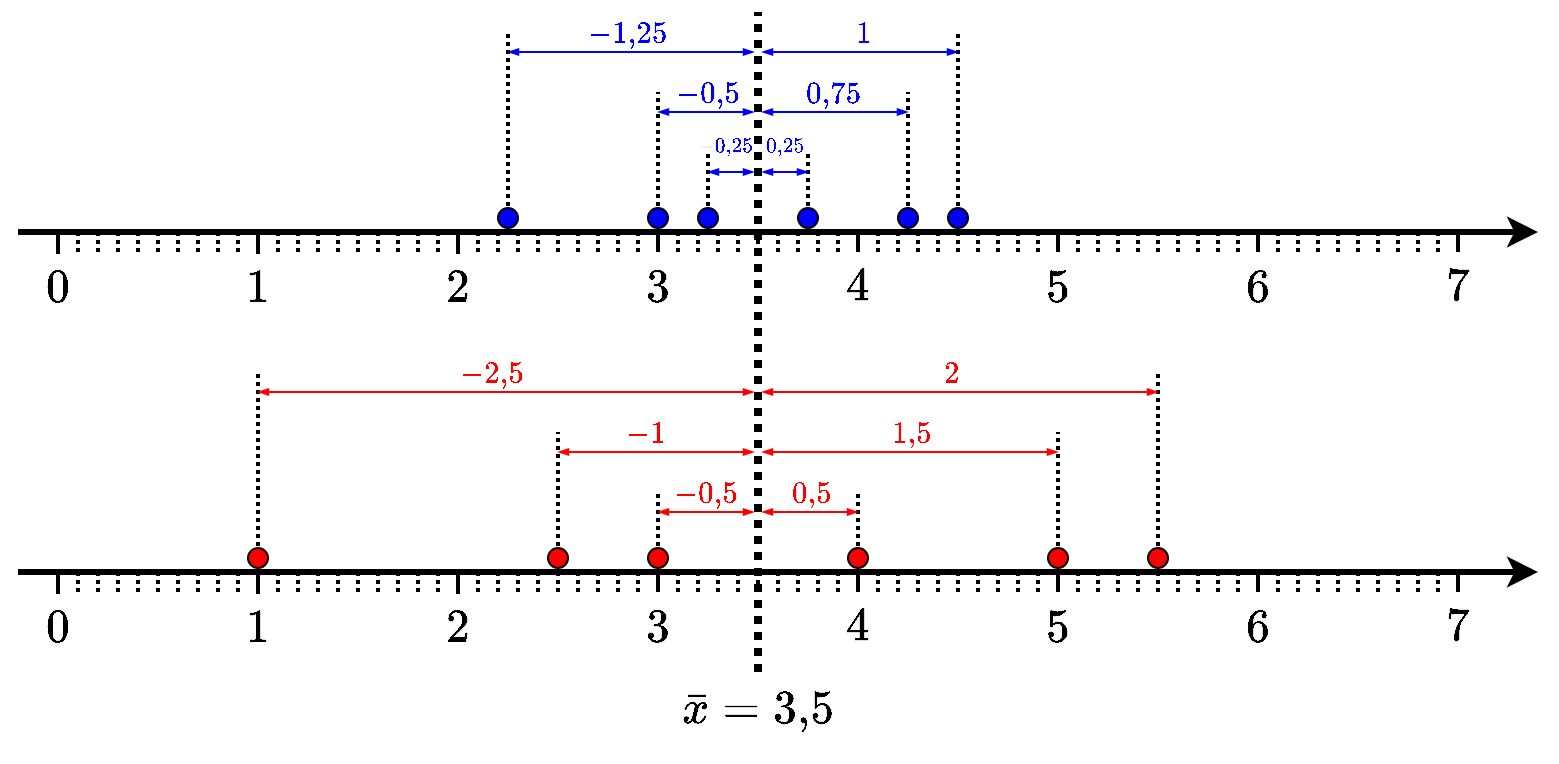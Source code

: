 <mxfile version="24.1.0" type="device">
  <diagram name="Página-1" id="E-DP9fMv0TR5NF7smadX">
    <mxGraphModel dx="941" dy="581" grid="1" gridSize="10" guides="1" tooltips="1" connect="1" arrows="1" fold="1" page="1" pageScale="1" pageWidth="800" pageHeight="400" math="1" shadow="0">
      <root>
        <mxCell id="0" />
        <mxCell id="1" parent="0" />
        <mxCell id="H2ho6_qdtDvlxnpRmL9c-1" value="" style="endArrow=classic;html=1;rounded=0;strokeWidth=3;" parent="1" edge="1">
          <mxGeometry width="50" height="50" relative="1" as="geometry">
            <mxPoint x="20" y="300" as="sourcePoint" />
            <mxPoint x="780" y="300" as="targetPoint" />
          </mxGeometry>
        </mxCell>
        <mxCell id="H2ho6_qdtDvlxnpRmL9c-31" value="&lt;font face=&quot;SFMono-Regular, Menlo, Monaco, Consolas, Liberation Mono, Courier New, monospace&quot;&gt;\(0\)&lt;/font&gt;" style="text;whiteSpace=wrap;html=1;align=center;verticalAlign=middle;fontColor=#000000;labelBackgroundColor=none;fontSize=20;" parent="1" vertex="1">
          <mxGeometry x="25" y="318" width="30" height="20" as="geometry" />
        </mxCell>
        <mxCell id="H2ho6_qdtDvlxnpRmL9c-33" value="" style="endArrow=none;html=1;rounded=0;strokeWidth=2;" parent="1" edge="1">
          <mxGeometry width="50" height="50" relative="1" as="geometry">
            <mxPoint x="40" y="311" as="sourcePoint" />
            <mxPoint x="40" y="301" as="targetPoint" />
          </mxGeometry>
        </mxCell>
        <mxCell id="qeR7PX2OtEkkMIq0IRz6-1" value="" style="endArrow=none;html=1;rounded=0;strokeWidth=2;" parent="1" edge="1">
          <mxGeometry width="50" height="50" relative="1" as="geometry">
            <mxPoint x="140" y="311" as="sourcePoint" />
            <mxPoint x="140" y="301" as="targetPoint" />
          </mxGeometry>
        </mxCell>
        <mxCell id="qeR7PX2OtEkkMIq0IRz6-2" value="" style="endArrow=none;html=1;rounded=0;strokeWidth=2;" parent="1" edge="1">
          <mxGeometry width="50" height="50" relative="1" as="geometry">
            <mxPoint x="240" y="311" as="sourcePoint" />
            <mxPoint x="240" y="301" as="targetPoint" />
          </mxGeometry>
        </mxCell>
        <mxCell id="qeR7PX2OtEkkMIq0IRz6-3" value="" style="endArrow=none;html=1;rounded=0;strokeWidth=2;" parent="1" edge="1">
          <mxGeometry width="50" height="50" relative="1" as="geometry">
            <mxPoint x="340" y="310" as="sourcePoint" />
            <mxPoint x="340" y="301" as="targetPoint" />
          </mxGeometry>
        </mxCell>
        <mxCell id="qeR7PX2OtEkkMIq0IRz6-4" value="" style="endArrow=none;html=1;rounded=0;strokeWidth=2;" parent="1" edge="1">
          <mxGeometry width="50" height="50" relative="1" as="geometry">
            <mxPoint x="440" y="310" as="sourcePoint" />
            <mxPoint x="440" y="301" as="targetPoint" />
          </mxGeometry>
        </mxCell>
        <mxCell id="qeR7PX2OtEkkMIq0IRz6-5" value="" style="endArrow=none;html=1;rounded=0;strokeWidth=2;" parent="1" edge="1">
          <mxGeometry width="50" height="50" relative="1" as="geometry">
            <mxPoint x="540" y="310" as="sourcePoint" />
            <mxPoint x="540" y="301" as="targetPoint" />
          </mxGeometry>
        </mxCell>
        <mxCell id="qeR7PX2OtEkkMIq0IRz6-41" value="" style="ellipse;whiteSpace=wrap;html=1;aspect=fixed;fillColor=#FF0000;" parent="1" vertex="1">
          <mxGeometry x="135" y="288" width="10" height="10" as="geometry" />
        </mxCell>
        <mxCell id="qeR7PX2OtEkkMIq0IRz6-42" value="" style="ellipse;whiteSpace=wrap;html=1;aspect=fixed;fillColor=#FF0000;" parent="1" vertex="1">
          <mxGeometry x="435" y="288" width="10" height="10" as="geometry" />
        </mxCell>
        <mxCell id="qeR7PX2OtEkkMIq0IRz6-43" value="" style="ellipse;whiteSpace=wrap;html=1;aspect=fixed;fillColor=#FF0000;" parent="1" vertex="1">
          <mxGeometry x="535" y="288" width="10" height="10" as="geometry" />
        </mxCell>
        <mxCell id="qeR7PX2OtEkkMIq0IRz6-44" value="" style="ellipse;whiteSpace=wrap;html=1;aspect=fixed;fillColor=#FF0000;" parent="1" vertex="1">
          <mxGeometry x="585" y="288" width="10" height="10" as="geometry" />
        </mxCell>
        <mxCell id="QyBpUTHthjD-6dGujXC1-2" value="" style="endArrow=none;html=1;rounded=0;strokeWidth=2;" parent="1" edge="1">
          <mxGeometry width="50" height="50" relative="1" as="geometry">
            <mxPoint x="640" y="310" as="sourcePoint" />
            <mxPoint x="640" y="301" as="targetPoint" />
          </mxGeometry>
        </mxCell>
        <mxCell id="QyBpUTHthjD-6dGujXC1-3" value="" style="endArrow=none;html=1;rounded=0;strokeWidth=2;" parent="1" edge="1">
          <mxGeometry width="50" height="50" relative="1" as="geometry">
            <mxPoint x="740" y="310" as="sourcePoint" />
            <mxPoint x="740" y="301" as="targetPoint" />
          </mxGeometry>
        </mxCell>
        <mxCell id="QyBpUTHthjD-6dGujXC1-4" value="&lt;font face=&quot;SFMono-Regular, Menlo, Monaco, Consolas, Liberation Mono, Courier New, monospace&quot;&gt;\(1\)&lt;/font&gt;" style="text;whiteSpace=wrap;html=1;align=center;verticalAlign=middle;fontColor=#000000;labelBackgroundColor=none;fontSize=20;" parent="1" vertex="1">
          <mxGeometry x="125" y="318" width="30" height="20" as="geometry" />
        </mxCell>
        <mxCell id="QyBpUTHthjD-6dGujXC1-5" value="&lt;font face=&quot;SFMono-Regular, Menlo, Monaco, Consolas, Liberation Mono, Courier New, monospace&quot;&gt;\(2\)&lt;/font&gt;" style="text;whiteSpace=wrap;html=1;align=center;verticalAlign=middle;fontColor=#000000;labelBackgroundColor=none;fontSize=20;" parent="1" vertex="1">
          <mxGeometry x="225" y="318" width="30" height="20" as="geometry" />
        </mxCell>
        <mxCell id="QyBpUTHthjD-6dGujXC1-6" value="&lt;font face=&quot;SFMono-Regular, Menlo, Monaco, Consolas, Liberation Mono, Courier New, monospace&quot;&gt;\(3\)&lt;/font&gt;" style="text;whiteSpace=wrap;html=1;align=center;verticalAlign=middle;fontColor=#000000;labelBackgroundColor=none;fontSize=20;" parent="1" vertex="1">
          <mxGeometry x="325" y="318" width="30" height="20" as="geometry" />
        </mxCell>
        <mxCell id="QyBpUTHthjD-6dGujXC1-7" value="&lt;font face=&quot;SFMono-Regular, Menlo, Monaco, Consolas, Liberation Mono, Courier New, monospace&quot;&gt;\(4\)&lt;/font&gt;" style="text;whiteSpace=wrap;html=1;align=center;verticalAlign=middle;fontColor=#000000;labelBackgroundColor=none;fontSize=20;" parent="1" vertex="1">
          <mxGeometry x="425" y="318" width="30" height="20" as="geometry" />
        </mxCell>
        <mxCell id="QyBpUTHthjD-6dGujXC1-8" value="&lt;font face=&quot;SFMono-Regular, Menlo, Monaco, Consolas, Liberation Mono, Courier New, monospace&quot;&gt;\(5\)&lt;/font&gt;" style="text;whiteSpace=wrap;html=1;align=center;verticalAlign=middle;fontColor=#000000;labelBackgroundColor=none;fontSize=20;" parent="1" vertex="1">
          <mxGeometry x="525" y="318" width="30" height="20" as="geometry" />
        </mxCell>
        <mxCell id="QyBpUTHthjD-6dGujXC1-9" value="&lt;font face=&quot;SFMono-Regular, Menlo, Monaco, Consolas, Liberation Mono, Courier New, monospace&quot;&gt;\(6\)&lt;/font&gt;" style="text;whiteSpace=wrap;html=1;align=center;verticalAlign=middle;fontColor=#000000;labelBackgroundColor=none;fontSize=20;" parent="1" vertex="1">
          <mxGeometry x="625" y="318" width="30" height="20" as="geometry" />
        </mxCell>
        <mxCell id="QyBpUTHthjD-6dGujXC1-10" value="&lt;font face=&quot;SFMono-Regular, Menlo, Monaco, Consolas, Liberation Mono, Courier New, monospace&quot;&gt;\(7\)&lt;/font&gt;" style="text;whiteSpace=wrap;html=1;align=center;verticalAlign=middle;fontColor=#000000;labelBackgroundColor=none;fontSize=20;" parent="1" vertex="1">
          <mxGeometry x="725" y="318" width="30" height="20" as="geometry" />
        </mxCell>
        <mxCell id="QyBpUTHthjD-6dGujXC1-18" value="" style="endArrow=none;dashed=1;html=1;rounded=0;dashPattern=1 1;strokeWidth=2;" parent="1" edge="1">
          <mxGeometry width="50" height="50" relative="1" as="geometry">
            <mxPoint x="50" y="310" as="sourcePoint" />
            <mxPoint x="50" y="300" as="targetPoint" />
          </mxGeometry>
        </mxCell>
        <mxCell id="QyBpUTHthjD-6dGujXC1-19" value="" style="endArrow=none;dashed=1;html=1;rounded=0;dashPattern=1 1;strokeWidth=2;" parent="1" edge="1">
          <mxGeometry width="50" height="50" relative="1" as="geometry">
            <mxPoint x="60" y="310" as="sourcePoint" />
            <mxPoint x="60" y="300" as="targetPoint" />
          </mxGeometry>
        </mxCell>
        <mxCell id="QyBpUTHthjD-6dGujXC1-20" value="" style="endArrow=none;dashed=1;html=1;rounded=0;dashPattern=1 1;strokeWidth=2;" parent="1" edge="1">
          <mxGeometry width="50" height="50" relative="1" as="geometry">
            <mxPoint x="70" y="310" as="sourcePoint" />
            <mxPoint x="70" y="300" as="targetPoint" />
          </mxGeometry>
        </mxCell>
        <mxCell id="QyBpUTHthjD-6dGujXC1-21" value="" style="endArrow=none;dashed=1;html=1;rounded=0;dashPattern=1 1;strokeWidth=2;" parent="1" edge="1">
          <mxGeometry width="50" height="50" relative="1" as="geometry">
            <mxPoint x="80" y="310" as="sourcePoint" />
            <mxPoint x="80" y="300" as="targetPoint" />
          </mxGeometry>
        </mxCell>
        <mxCell id="QyBpUTHthjD-6dGujXC1-22" value="" style="endArrow=none;dashed=1;html=1;rounded=0;dashPattern=1 1;strokeWidth=2;" parent="1" edge="1">
          <mxGeometry width="50" height="50" relative="1" as="geometry">
            <mxPoint x="90" y="310" as="sourcePoint" />
            <mxPoint x="90" y="300" as="targetPoint" />
          </mxGeometry>
        </mxCell>
        <mxCell id="QyBpUTHthjD-6dGujXC1-23" value="" style="endArrow=none;dashed=1;html=1;rounded=0;dashPattern=1 1;strokeWidth=2;" parent="1" edge="1">
          <mxGeometry width="50" height="50" relative="1" as="geometry">
            <mxPoint x="100" y="310" as="sourcePoint" />
            <mxPoint x="100" y="300" as="targetPoint" />
          </mxGeometry>
        </mxCell>
        <mxCell id="QyBpUTHthjD-6dGujXC1-24" value="" style="endArrow=none;dashed=1;html=1;rounded=0;dashPattern=1 1;strokeWidth=2;" parent="1" edge="1">
          <mxGeometry width="50" height="50" relative="1" as="geometry">
            <mxPoint x="110" y="310" as="sourcePoint" />
            <mxPoint x="110" y="300" as="targetPoint" />
          </mxGeometry>
        </mxCell>
        <mxCell id="QyBpUTHthjD-6dGujXC1-25" value="" style="endArrow=none;dashed=1;html=1;rounded=0;dashPattern=1 1;strokeWidth=2;" parent="1" edge="1">
          <mxGeometry width="50" height="50" relative="1" as="geometry">
            <mxPoint x="120" y="310" as="sourcePoint" />
            <mxPoint x="120" y="300" as="targetPoint" />
          </mxGeometry>
        </mxCell>
        <mxCell id="QyBpUTHthjD-6dGujXC1-26" value="" style="endArrow=none;dashed=1;html=1;rounded=0;dashPattern=1 1;strokeWidth=2;" parent="1" edge="1">
          <mxGeometry width="50" height="50" relative="1" as="geometry">
            <mxPoint x="130" y="310" as="sourcePoint" />
            <mxPoint x="130" y="300" as="targetPoint" />
          </mxGeometry>
        </mxCell>
        <mxCell id="QyBpUTHthjD-6dGujXC1-27" value="" style="endArrow=none;dashed=1;html=1;rounded=0;dashPattern=1 1;strokeWidth=2;" parent="1" edge="1">
          <mxGeometry width="50" height="50" relative="1" as="geometry">
            <mxPoint x="150" y="310" as="sourcePoint" />
            <mxPoint x="150" y="300" as="targetPoint" />
          </mxGeometry>
        </mxCell>
        <mxCell id="QyBpUTHthjD-6dGujXC1-28" value="" style="endArrow=none;dashed=1;html=1;rounded=0;dashPattern=1 1;strokeWidth=2;" parent="1" edge="1">
          <mxGeometry width="50" height="50" relative="1" as="geometry">
            <mxPoint x="160" y="310" as="sourcePoint" />
            <mxPoint x="160" y="300" as="targetPoint" />
          </mxGeometry>
        </mxCell>
        <mxCell id="QyBpUTHthjD-6dGujXC1-29" value="" style="endArrow=none;dashed=1;html=1;rounded=0;dashPattern=1 1;strokeWidth=2;" parent="1" edge="1">
          <mxGeometry width="50" height="50" relative="1" as="geometry">
            <mxPoint x="170" y="310" as="sourcePoint" />
            <mxPoint x="170" y="300" as="targetPoint" />
          </mxGeometry>
        </mxCell>
        <mxCell id="QyBpUTHthjD-6dGujXC1-30" value="" style="endArrow=none;dashed=1;html=1;rounded=0;dashPattern=1 1;strokeWidth=2;" parent="1" edge="1">
          <mxGeometry width="50" height="50" relative="1" as="geometry">
            <mxPoint x="180" y="310" as="sourcePoint" />
            <mxPoint x="180" y="300" as="targetPoint" />
          </mxGeometry>
        </mxCell>
        <mxCell id="QyBpUTHthjD-6dGujXC1-31" value="" style="endArrow=none;dashed=1;html=1;rounded=0;dashPattern=1 1;strokeWidth=2;" parent="1" edge="1">
          <mxGeometry width="50" height="50" relative="1" as="geometry">
            <mxPoint x="190" y="310" as="sourcePoint" />
            <mxPoint x="190" y="300" as="targetPoint" />
          </mxGeometry>
        </mxCell>
        <mxCell id="QyBpUTHthjD-6dGujXC1-32" value="" style="endArrow=none;dashed=1;html=1;rounded=0;dashPattern=1 1;strokeWidth=2;" parent="1" edge="1">
          <mxGeometry width="50" height="50" relative="1" as="geometry">
            <mxPoint x="200" y="310" as="sourcePoint" />
            <mxPoint x="200" y="300" as="targetPoint" />
          </mxGeometry>
        </mxCell>
        <mxCell id="QyBpUTHthjD-6dGujXC1-33" value="" style="endArrow=none;dashed=1;html=1;rounded=0;dashPattern=1 1;strokeWidth=2;" parent="1" edge="1">
          <mxGeometry width="50" height="50" relative="1" as="geometry">
            <mxPoint x="210" y="310" as="sourcePoint" />
            <mxPoint x="210" y="300" as="targetPoint" />
          </mxGeometry>
        </mxCell>
        <mxCell id="QyBpUTHthjD-6dGujXC1-34" value="" style="endArrow=none;dashed=1;html=1;rounded=0;dashPattern=1 1;strokeWidth=2;" parent="1" edge="1">
          <mxGeometry width="50" height="50" relative="1" as="geometry">
            <mxPoint x="220" y="310" as="sourcePoint" />
            <mxPoint x="220" y="300" as="targetPoint" />
          </mxGeometry>
        </mxCell>
        <mxCell id="QyBpUTHthjD-6dGujXC1-35" value="" style="endArrow=none;dashed=1;html=1;rounded=0;dashPattern=1 1;strokeWidth=2;" parent="1" edge="1">
          <mxGeometry width="50" height="50" relative="1" as="geometry">
            <mxPoint x="230" y="310" as="sourcePoint" />
            <mxPoint x="230" y="300" as="targetPoint" />
          </mxGeometry>
        </mxCell>
        <mxCell id="QyBpUTHthjD-6dGujXC1-36" value="" style="endArrow=none;dashed=1;html=1;rounded=0;dashPattern=1 1;strokeWidth=2;" parent="1" edge="1">
          <mxGeometry width="50" height="50" relative="1" as="geometry">
            <mxPoint x="250" y="310" as="sourcePoint" />
            <mxPoint x="250" y="300" as="targetPoint" />
          </mxGeometry>
        </mxCell>
        <mxCell id="QyBpUTHthjD-6dGujXC1-37" value="" style="endArrow=none;dashed=1;html=1;rounded=0;dashPattern=1 1;strokeWidth=2;" parent="1" edge="1">
          <mxGeometry width="50" height="50" relative="1" as="geometry">
            <mxPoint x="260" y="310" as="sourcePoint" />
            <mxPoint x="260" y="300" as="targetPoint" />
          </mxGeometry>
        </mxCell>
        <mxCell id="QyBpUTHthjD-6dGujXC1-38" value="" style="endArrow=none;dashed=1;html=1;rounded=0;dashPattern=1 1;strokeWidth=2;" parent="1" edge="1">
          <mxGeometry width="50" height="50" relative="1" as="geometry">
            <mxPoint x="270" y="310" as="sourcePoint" />
            <mxPoint x="270" y="300" as="targetPoint" />
          </mxGeometry>
        </mxCell>
        <mxCell id="QyBpUTHthjD-6dGujXC1-39" value="" style="endArrow=none;dashed=1;html=1;rounded=0;dashPattern=1 1;strokeWidth=2;" parent="1" edge="1">
          <mxGeometry width="50" height="50" relative="1" as="geometry">
            <mxPoint x="280" y="310" as="sourcePoint" />
            <mxPoint x="280" y="300" as="targetPoint" />
          </mxGeometry>
        </mxCell>
        <mxCell id="QyBpUTHthjD-6dGujXC1-40" value="" style="endArrow=none;dashed=1;html=1;rounded=0;dashPattern=1 1;strokeWidth=2;" parent="1" edge="1">
          <mxGeometry width="50" height="50" relative="1" as="geometry">
            <mxPoint x="290" y="310" as="sourcePoint" />
            <mxPoint x="290" y="300" as="targetPoint" />
          </mxGeometry>
        </mxCell>
        <mxCell id="QyBpUTHthjD-6dGujXC1-41" value="" style="endArrow=none;dashed=1;html=1;rounded=0;dashPattern=1 1;strokeWidth=2;" parent="1" edge="1">
          <mxGeometry width="50" height="50" relative="1" as="geometry">
            <mxPoint x="300" y="310" as="sourcePoint" />
            <mxPoint x="300" y="300" as="targetPoint" />
          </mxGeometry>
        </mxCell>
        <mxCell id="QyBpUTHthjD-6dGujXC1-42" value="" style="endArrow=none;dashed=1;html=1;rounded=0;dashPattern=1 1;strokeWidth=2;" parent="1" edge="1">
          <mxGeometry width="50" height="50" relative="1" as="geometry">
            <mxPoint x="310" y="310" as="sourcePoint" />
            <mxPoint x="310" y="300" as="targetPoint" />
          </mxGeometry>
        </mxCell>
        <mxCell id="QyBpUTHthjD-6dGujXC1-43" value="" style="endArrow=none;dashed=1;html=1;rounded=0;dashPattern=1 1;strokeWidth=2;" parent="1" edge="1">
          <mxGeometry width="50" height="50" relative="1" as="geometry">
            <mxPoint x="320" y="310" as="sourcePoint" />
            <mxPoint x="320" y="300" as="targetPoint" />
          </mxGeometry>
        </mxCell>
        <mxCell id="QyBpUTHthjD-6dGujXC1-44" value="" style="endArrow=none;dashed=1;html=1;rounded=0;dashPattern=1 1;strokeWidth=2;" parent="1" edge="1">
          <mxGeometry width="50" height="50" relative="1" as="geometry">
            <mxPoint x="330" y="310" as="sourcePoint" />
            <mxPoint x="330" y="300" as="targetPoint" />
          </mxGeometry>
        </mxCell>
        <mxCell id="QyBpUTHthjD-6dGujXC1-45" value="" style="endArrow=none;dashed=1;html=1;rounded=0;dashPattern=1 1;strokeWidth=2;" parent="1" edge="1">
          <mxGeometry width="50" height="50" relative="1" as="geometry">
            <mxPoint x="350" y="310" as="sourcePoint" />
            <mxPoint x="350" y="300" as="targetPoint" />
          </mxGeometry>
        </mxCell>
        <mxCell id="QyBpUTHthjD-6dGujXC1-46" value="" style="endArrow=none;dashed=1;html=1;rounded=0;dashPattern=1 1;strokeWidth=2;" parent="1" edge="1">
          <mxGeometry width="50" height="50" relative="1" as="geometry">
            <mxPoint x="360" y="310" as="sourcePoint" />
            <mxPoint x="360" y="300" as="targetPoint" />
          </mxGeometry>
        </mxCell>
        <mxCell id="QyBpUTHthjD-6dGujXC1-47" value="" style="endArrow=none;dashed=1;html=1;rounded=0;dashPattern=1 1;strokeWidth=2;" parent="1" edge="1">
          <mxGeometry width="50" height="50" relative="1" as="geometry">
            <mxPoint x="370" y="310" as="sourcePoint" />
            <mxPoint x="370" y="300" as="targetPoint" />
          </mxGeometry>
        </mxCell>
        <mxCell id="QyBpUTHthjD-6dGujXC1-48" value="" style="endArrow=none;dashed=1;html=1;rounded=0;dashPattern=1 1;strokeWidth=2;" parent="1" edge="1">
          <mxGeometry width="50" height="50" relative="1" as="geometry">
            <mxPoint x="380" y="310" as="sourcePoint" />
            <mxPoint x="380" y="300" as="targetPoint" />
          </mxGeometry>
        </mxCell>
        <mxCell id="QyBpUTHthjD-6dGujXC1-49" value="" style="endArrow=none;dashed=1;html=1;rounded=0;dashPattern=1 1;strokeWidth=2;" parent="1" edge="1">
          <mxGeometry width="50" height="50" relative="1" as="geometry">
            <mxPoint x="390" y="310" as="sourcePoint" />
            <mxPoint x="390" y="300" as="targetPoint" />
          </mxGeometry>
        </mxCell>
        <mxCell id="QyBpUTHthjD-6dGujXC1-50" value="" style="endArrow=none;dashed=1;html=1;rounded=0;dashPattern=1 1;strokeWidth=2;" parent="1" edge="1">
          <mxGeometry width="50" height="50" relative="1" as="geometry">
            <mxPoint x="400" y="310" as="sourcePoint" />
            <mxPoint x="400" y="300" as="targetPoint" />
          </mxGeometry>
        </mxCell>
        <mxCell id="QyBpUTHthjD-6dGujXC1-51" value="" style="endArrow=none;dashed=1;html=1;rounded=0;dashPattern=1 1;strokeWidth=2;" parent="1" edge="1">
          <mxGeometry width="50" height="50" relative="1" as="geometry">
            <mxPoint x="410" y="310" as="sourcePoint" />
            <mxPoint x="410" y="300" as="targetPoint" />
          </mxGeometry>
        </mxCell>
        <mxCell id="QyBpUTHthjD-6dGujXC1-52" value="" style="endArrow=none;dashed=1;html=1;rounded=0;dashPattern=1 1;strokeWidth=2;" parent="1" edge="1">
          <mxGeometry width="50" height="50" relative="1" as="geometry">
            <mxPoint x="420" y="310" as="sourcePoint" />
            <mxPoint x="420" y="300" as="targetPoint" />
          </mxGeometry>
        </mxCell>
        <mxCell id="QyBpUTHthjD-6dGujXC1-53" value="" style="endArrow=none;dashed=1;html=1;rounded=0;dashPattern=1 1;strokeWidth=2;" parent="1" edge="1">
          <mxGeometry width="50" height="50" relative="1" as="geometry">
            <mxPoint x="430" y="310" as="sourcePoint" />
            <mxPoint x="430" y="300" as="targetPoint" />
          </mxGeometry>
        </mxCell>
        <mxCell id="QyBpUTHthjD-6dGujXC1-54" value="" style="endArrow=none;dashed=1;html=1;rounded=0;dashPattern=1 1;strokeWidth=2;" parent="1" edge="1">
          <mxGeometry width="50" height="50" relative="1" as="geometry">
            <mxPoint x="450" y="310" as="sourcePoint" />
            <mxPoint x="450" y="300" as="targetPoint" />
          </mxGeometry>
        </mxCell>
        <mxCell id="QyBpUTHthjD-6dGujXC1-55" value="" style="endArrow=none;dashed=1;html=1;rounded=0;dashPattern=1 1;strokeWidth=2;" parent="1" edge="1">
          <mxGeometry width="50" height="50" relative="1" as="geometry">
            <mxPoint x="460" y="310" as="sourcePoint" />
            <mxPoint x="460" y="300" as="targetPoint" />
          </mxGeometry>
        </mxCell>
        <mxCell id="QyBpUTHthjD-6dGujXC1-56" value="" style="endArrow=none;dashed=1;html=1;rounded=0;dashPattern=1 1;strokeWidth=2;" parent="1" edge="1">
          <mxGeometry width="50" height="50" relative="1" as="geometry">
            <mxPoint x="470" y="310" as="sourcePoint" />
            <mxPoint x="470" y="300" as="targetPoint" />
          </mxGeometry>
        </mxCell>
        <mxCell id="QyBpUTHthjD-6dGujXC1-57" value="" style="endArrow=none;dashed=1;html=1;rounded=0;dashPattern=1 1;strokeWidth=2;" parent="1" edge="1">
          <mxGeometry width="50" height="50" relative="1" as="geometry">
            <mxPoint x="480" y="310" as="sourcePoint" />
            <mxPoint x="480" y="300" as="targetPoint" />
          </mxGeometry>
        </mxCell>
        <mxCell id="QyBpUTHthjD-6dGujXC1-58" value="" style="endArrow=none;dashed=1;html=1;rounded=0;dashPattern=1 1;strokeWidth=2;" parent="1" edge="1">
          <mxGeometry width="50" height="50" relative="1" as="geometry">
            <mxPoint x="490" y="310" as="sourcePoint" />
            <mxPoint x="490" y="300" as="targetPoint" />
          </mxGeometry>
        </mxCell>
        <mxCell id="QyBpUTHthjD-6dGujXC1-59" value="" style="endArrow=none;dashed=1;html=1;rounded=0;dashPattern=1 1;strokeWidth=2;" parent="1" edge="1">
          <mxGeometry width="50" height="50" relative="1" as="geometry">
            <mxPoint x="500" y="310" as="sourcePoint" />
            <mxPoint x="500" y="300" as="targetPoint" />
          </mxGeometry>
        </mxCell>
        <mxCell id="QyBpUTHthjD-6dGujXC1-60" value="" style="endArrow=none;dashed=1;html=1;rounded=0;dashPattern=1 1;strokeWidth=2;" parent="1" edge="1">
          <mxGeometry width="50" height="50" relative="1" as="geometry">
            <mxPoint x="510" y="310" as="sourcePoint" />
            <mxPoint x="510" y="300" as="targetPoint" />
          </mxGeometry>
        </mxCell>
        <mxCell id="QyBpUTHthjD-6dGujXC1-61" value="" style="endArrow=none;dashed=1;html=1;rounded=0;dashPattern=1 1;strokeWidth=2;" parent="1" edge="1">
          <mxGeometry width="50" height="50" relative="1" as="geometry">
            <mxPoint x="520" y="310" as="sourcePoint" />
            <mxPoint x="520" y="300" as="targetPoint" />
          </mxGeometry>
        </mxCell>
        <mxCell id="QyBpUTHthjD-6dGujXC1-62" value="" style="endArrow=none;dashed=1;html=1;rounded=0;dashPattern=1 1;strokeWidth=2;" parent="1" edge="1">
          <mxGeometry width="50" height="50" relative="1" as="geometry">
            <mxPoint x="530" y="310" as="sourcePoint" />
            <mxPoint x="530" y="300" as="targetPoint" />
          </mxGeometry>
        </mxCell>
        <mxCell id="QyBpUTHthjD-6dGujXC1-63" value="" style="endArrow=none;dashed=1;html=1;rounded=0;dashPattern=1 1;strokeWidth=2;" parent="1" edge="1">
          <mxGeometry width="50" height="50" relative="1" as="geometry">
            <mxPoint x="650" y="310" as="sourcePoint" />
            <mxPoint x="650" y="300" as="targetPoint" />
          </mxGeometry>
        </mxCell>
        <mxCell id="QyBpUTHthjD-6dGujXC1-64" value="" style="endArrow=none;dashed=1;html=1;rounded=0;dashPattern=1 1;strokeWidth=2;" parent="1" edge="1">
          <mxGeometry width="50" height="50" relative="1" as="geometry">
            <mxPoint x="660" y="310" as="sourcePoint" />
            <mxPoint x="660" y="300" as="targetPoint" />
          </mxGeometry>
        </mxCell>
        <mxCell id="QyBpUTHthjD-6dGujXC1-65" value="" style="endArrow=none;dashed=1;html=1;rounded=0;dashPattern=1 1;strokeWidth=2;" parent="1" edge="1">
          <mxGeometry width="50" height="50" relative="1" as="geometry">
            <mxPoint x="670" y="310" as="sourcePoint" />
            <mxPoint x="670" y="300" as="targetPoint" />
          </mxGeometry>
        </mxCell>
        <mxCell id="QyBpUTHthjD-6dGujXC1-66" value="" style="endArrow=none;dashed=1;html=1;rounded=0;dashPattern=1 1;strokeWidth=2;" parent="1" edge="1">
          <mxGeometry width="50" height="50" relative="1" as="geometry">
            <mxPoint x="680" y="310" as="sourcePoint" />
            <mxPoint x="680" y="300" as="targetPoint" />
          </mxGeometry>
        </mxCell>
        <mxCell id="QyBpUTHthjD-6dGujXC1-67" value="" style="endArrow=none;dashed=1;html=1;rounded=0;dashPattern=1 1;strokeWidth=2;" parent="1" edge="1">
          <mxGeometry width="50" height="50" relative="1" as="geometry">
            <mxPoint x="690" y="310" as="sourcePoint" />
            <mxPoint x="690" y="300" as="targetPoint" />
          </mxGeometry>
        </mxCell>
        <mxCell id="QyBpUTHthjD-6dGujXC1-68" value="" style="endArrow=none;dashed=1;html=1;rounded=0;dashPattern=1 1;strokeWidth=2;" parent="1" edge="1">
          <mxGeometry width="50" height="50" relative="1" as="geometry">
            <mxPoint x="700" y="310" as="sourcePoint" />
            <mxPoint x="700" y="300" as="targetPoint" />
          </mxGeometry>
        </mxCell>
        <mxCell id="QyBpUTHthjD-6dGujXC1-69" value="" style="endArrow=none;dashed=1;html=1;rounded=0;dashPattern=1 1;strokeWidth=2;" parent="1" edge="1">
          <mxGeometry width="50" height="50" relative="1" as="geometry">
            <mxPoint x="710" y="310" as="sourcePoint" />
            <mxPoint x="710" y="300" as="targetPoint" />
          </mxGeometry>
        </mxCell>
        <mxCell id="QyBpUTHthjD-6dGujXC1-70" value="" style="endArrow=none;dashed=1;html=1;rounded=0;dashPattern=1 1;strokeWidth=2;" parent="1" edge="1">
          <mxGeometry width="50" height="50" relative="1" as="geometry">
            <mxPoint x="720" y="310" as="sourcePoint" />
            <mxPoint x="720" y="300" as="targetPoint" />
          </mxGeometry>
        </mxCell>
        <mxCell id="QyBpUTHthjD-6dGujXC1-71" value="" style="endArrow=none;dashed=1;html=1;rounded=0;dashPattern=1 1;strokeWidth=2;" parent="1" edge="1">
          <mxGeometry width="50" height="50" relative="1" as="geometry">
            <mxPoint x="730" y="310" as="sourcePoint" />
            <mxPoint x="730" y="300" as="targetPoint" />
          </mxGeometry>
        </mxCell>
        <mxCell id="QyBpUTHthjD-6dGujXC1-72" value="" style="endArrow=none;dashed=1;html=1;rounded=0;dashPattern=1 1;strokeWidth=2;" parent="1" edge="1">
          <mxGeometry width="50" height="50" relative="1" as="geometry">
            <mxPoint x="550" y="310" as="sourcePoint" />
            <mxPoint x="550" y="300" as="targetPoint" />
          </mxGeometry>
        </mxCell>
        <mxCell id="QyBpUTHthjD-6dGujXC1-73" value="" style="endArrow=none;dashed=1;html=1;rounded=0;dashPattern=1 1;strokeWidth=2;" parent="1" edge="1">
          <mxGeometry width="50" height="50" relative="1" as="geometry">
            <mxPoint x="560" y="310" as="sourcePoint" />
            <mxPoint x="560" y="300" as="targetPoint" />
          </mxGeometry>
        </mxCell>
        <mxCell id="QyBpUTHthjD-6dGujXC1-74" value="" style="endArrow=none;dashed=1;html=1;rounded=0;dashPattern=1 1;strokeWidth=2;" parent="1" edge="1">
          <mxGeometry width="50" height="50" relative="1" as="geometry">
            <mxPoint x="570" y="310" as="sourcePoint" />
            <mxPoint x="570" y="300" as="targetPoint" />
          </mxGeometry>
        </mxCell>
        <mxCell id="QyBpUTHthjD-6dGujXC1-75" value="" style="endArrow=none;dashed=1;html=1;rounded=0;dashPattern=1 1;strokeWidth=2;" parent="1" edge="1">
          <mxGeometry width="50" height="50" relative="1" as="geometry">
            <mxPoint x="580" y="310" as="sourcePoint" />
            <mxPoint x="580" y="300" as="targetPoint" />
          </mxGeometry>
        </mxCell>
        <mxCell id="QyBpUTHthjD-6dGujXC1-76" value="" style="endArrow=none;dashed=1;html=1;rounded=0;dashPattern=1 1;strokeWidth=2;" parent="1" edge="1">
          <mxGeometry width="50" height="50" relative="1" as="geometry">
            <mxPoint x="590" y="310" as="sourcePoint" />
            <mxPoint x="590" y="300" as="targetPoint" />
          </mxGeometry>
        </mxCell>
        <mxCell id="QyBpUTHthjD-6dGujXC1-77" value="" style="endArrow=none;dashed=1;html=1;rounded=0;dashPattern=1 1;strokeWidth=2;" parent="1" edge="1">
          <mxGeometry width="50" height="50" relative="1" as="geometry">
            <mxPoint x="600" y="310" as="sourcePoint" />
            <mxPoint x="600" y="300" as="targetPoint" />
          </mxGeometry>
        </mxCell>
        <mxCell id="QyBpUTHthjD-6dGujXC1-78" value="" style="endArrow=none;dashed=1;html=1;rounded=0;dashPattern=1 1;strokeWidth=2;" parent="1" edge="1">
          <mxGeometry width="50" height="50" relative="1" as="geometry">
            <mxPoint x="610" y="310" as="sourcePoint" />
            <mxPoint x="610" y="300" as="targetPoint" />
          </mxGeometry>
        </mxCell>
        <mxCell id="QyBpUTHthjD-6dGujXC1-79" value="" style="endArrow=none;dashed=1;html=1;rounded=0;dashPattern=1 1;strokeWidth=2;" parent="1" edge="1">
          <mxGeometry width="50" height="50" relative="1" as="geometry">
            <mxPoint x="620" y="310" as="sourcePoint" />
            <mxPoint x="620" y="300" as="targetPoint" />
          </mxGeometry>
        </mxCell>
        <mxCell id="QyBpUTHthjD-6dGujXC1-80" value="" style="endArrow=none;dashed=1;html=1;rounded=0;dashPattern=1 1;strokeWidth=2;" parent="1" edge="1">
          <mxGeometry width="50" height="50" relative="1" as="geometry">
            <mxPoint x="630" y="310" as="sourcePoint" />
            <mxPoint x="630" y="300" as="targetPoint" />
          </mxGeometry>
        </mxCell>
        <mxCell id="GvZRkOdXiB6BV7RRrDBN-1" value="" style="ellipse;whiteSpace=wrap;html=1;aspect=fixed;fillColor=#FF0000;" parent="1" vertex="1">
          <mxGeometry x="285" y="288" width="10" height="10" as="geometry" />
        </mxCell>
        <mxCell id="GvZRkOdXiB6BV7RRrDBN-3" value="" style="ellipse;whiteSpace=wrap;html=1;aspect=fixed;fillColor=#FF0000;" parent="1" vertex="1">
          <mxGeometry x="335" y="288" width="10" height="10" as="geometry" />
        </mxCell>
        <mxCell id="5QW4jcKIYgM92aydKj6l-1" value="" style="endArrow=none;dashed=1;html=1;dashPattern=1 1;strokeWidth=4;rounded=0;strokeColor=#000000;" edge="1" parent="1">
          <mxGeometry width="50" height="50" relative="1" as="geometry">
            <mxPoint x="390" y="350" as="sourcePoint" />
            <mxPoint x="390" y="20" as="targetPoint" />
          </mxGeometry>
        </mxCell>
        <mxCell id="5QW4jcKIYgM92aydKj6l-3" value="&lt;font face=&quot;SFMono-Regular, Menlo, Monaco, Consolas, Liberation Mono, Courier New, monospace&quot;&gt;\(\bar x = \text{3,5}\)&lt;/font&gt;" style="text;whiteSpace=wrap;html=1;align=center;verticalAlign=middle;fontColor=#000000;labelBackgroundColor=none;fontSize=20;" vertex="1" parent="1">
          <mxGeometry x="375" y="359" width="30" height="20" as="geometry" />
        </mxCell>
        <mxCell id="5QW4jcKIYgM92aydKj6l-4" value="" style="endArrow=classic;html=1;rounded=0;strokeWidth=3;" edge="1" parent="1">
          <mxGeometry width="50" height="50" relative="1" as="geometry">
            <mxPoint x="20" y="130" as="sourcePoint" />
            <mxPoint x="780" y="130" as="targetPoint" />
          </mxGeometry>
        </mxCell>
        <mxCell id="5QW4jcKIYgM92aydKj6l-5" value="&lt;font face=&quot;SFMono-Regular, Menlo, Monaco, Consolas, Liberation Mono, Courier New, monospace&quot;&gt;\(0\)&lt;/font&gt;" style="text;whiteSpace=wrap;html=1;align=center;verticalAlign=middle;fontColor=#000000;labelBackgroundColor=none;fontSize=20;" vertex="1" parent="1">
          <mxGeometry x="25" y="148" width="30" height="20" as="geometry" />
        </mxCell>
        <mxCell id="5QW4jcKIYgM92aydKj6l-6" value="" style="endArrow=none;html=1;rounded=0;strokeWidth=2;" edge="1" parent="1">
          <mxGeometry width="50" height="50" relative="1" as="geometry">
            <mxPoint x="40" y="141" as="sourcePoint" />
            <mxPoint x="40" y="131" as="targetPoint" />
          </mxGeometry>
        </mxCell>
        <mxCell id="5QW4jcKIYgM92aydKj6l-7" value="" style="endArrow=none;html=1;rounded=0;strokeWidth=2;" edge="1" parent="1">
          <mxGeometry width="50" height="50" relative="1" as="geometry">
            <mxPoint x="140" y="141" as="sourcePoint" />
            <mxPoint x="140" y="131" as="targetPoint" />
          </mxGeometry>
        </mxCell>
        <mxCell id="5QW4jcKIYgM92aydKj6l-8" value="" style="endArrow=none;html=1;rounded=0;strokeWidth=2;" edge="1" parent="1">
          <mxGeometry width="50" height="50" relative="1" as="geometry">
            <mxPoint x="240" y="141" as="sourcePoint" />
            <mxPoint x="240" y="131" as="targetPoint" />
          </mxGeometry>
        </mxCell>
        <mxCell id="5QW4jcKIYgM92aydKj6l-9" value="" style="endArrow=none;html=1;rounded=0;strokeWidth=2;" edge="1" parent="1">
          <mxGeometry width="50" height="50" relative="1" as="geometry">
            <mxPoint x="340" y="140" as="sourcePoint" />
            <mxPoint x="340" y="131" as="targetPoint" />
          </mxGeometry>
        </mxCell>
        <mxCell id="5QW4jcKIYgM92aydKj6l-10" value="" style="endArrow=none;html=1;rounded=0;strokeWidth=2;" edge="1" parent="1">
          <mxGeometry width="50" height="50" relative="1" as="geometry">
            <mxPoint x="440" y="140" as="sourcePoint" />
            <mxPoint x="440" y="131" as="targetPoint" />
          </mxGeometry>
        </mxCell>
        <mxCell id="5QW4jcKIYgM92aydKj6l-11" value="" style="endArrow=none;html=1;rounded=0;strokeWidth=2;" edge="1" parent="1">
          <mxGeometry width="50" height="50" relative="1" as="geometry">
            <mxPoint x="540" y="140" as="sourcePoint" />
            <mxPoint x="540" y="131" as="targetPoint" />
          </mxGeometry>
        </mxCell>
        <mxCell id="5QW4jcKIYgM92aydKj6l-12" value="" style="ellipse;whiteSpace=wrap;html=1;aspect=fixed;fillColor=#0000FF;" vertex="1" parent="1">
          <mxGeometry x="260" y="118" width="10" height="10" as="geometry" />
        </mxCell>
        <mxCell id="5QW4jcKIYgM92aydKj6l-13" value="" style="ellipse;whiteSpace=wrap;html=1;aspect=fixed;fillColor=#0000FF;" vertex="1" parent="1">
          <mxGeometry x="410" y="118" width="10" height="10" as="geometry" />
        </mxCell>
        <mxCell id="5QW4jcKIYgM92aydKj6l-14" value="" style="ellipse;whiteSpace=wrap;html=1;aspect=fixed;fillColor=#0000FF;" vertex="1" parent="1">
          <mxGeometry x="460" y="118" width="10" height="10" as="geometry" />
        </mxCell>
        <mxCell id="5QW4jcKIYgM92aydKj6l-15" value="" style="ellipse;whiteSpace=wrap;html=1;aspect=fixed;fillColor=#0000FF;" vertex="1" parent="1">
          <mxGeometry x="485" y="118" width="10" height="10" as="geometry" />
        </mxCell>
        <mxCell id="5QW4jcKIYgM92aydKj6l-16" value="" style="endArrow=none;html=1;rounded=0;strokeWidth=2;" edge="1" parent="1">
          <mxGeometry width="50" height="50" relative="1" as="geometry">
            <mxPoint x="640" y="140" as="sourcePoint" />
            <mxPoint x="640" y="131" as="targetPoint" />
          </mxGeometry>
        </mxCell>
        <mxCell id="5QW4jcKIYgM92aydKj6l-17" value="" style="endArrow=none;html=1;rounded=0;strokeWidth=2;" edge="1" parent="1">
          <mxGeometry width="50" height="50" relative="1" as="geometry">
            <mxPoint x="740" y="140" as="sourcePoint" />
            <mxPoint x="740" y="131" as="targetPoint" />
          </mxGeometry>
        </mxCell>
        <mxCell id="5QW4jcKIYgM92aydKj6l-18" value="&lt;font face=&quot;SFMono-Regular, Menlo, Monaco, Consolas, Liberation Mono, Courier New, monospace&quot;&gt;\(1\)&lt;/font&gt;" style="text;whiteSpace=wrap;html=1;align=center;verticalAlign=middle;fontColor=#000000;labelBackgroundColor=none;fontSize=20;" vertex="1" parent="1">
          <mxGeometry x="125" y="148" width="30" height="20" as="geometry" />
        </mxCell>
        <mxCell id="5QW4jcKIYgM92aydKj6l-19" value="&lt;font face=&quot;SFMono-Regular, Menlo, Monaco, Consolas, Liberation Mono, Courier New, monospace&quot;&gt;\(2\)&lt;/font&gt;" style="text;whiteSpace=wrap;html=1;align=center;verticalAlign=middle;fontColor=#000000;labelBackgroundColor=none;fontSize=20;" vertex="1" parent="1">
          <mxGeometry x="225" y="148" width="30" height="20" as="geometry" />
        </mxCell>
        <mxCell id="5QW4jcKIYgM92aydKj6l-20" value="&lt;font face=&quot;SFMono-Regular, Menlo, Monaco, Consolas, Liberation Mono, Courier New, monospace&quot;&gt;\(3\)&lt;/font&gt;" style="text;whiteSpace=wrap;html=1;align=center;verticalAlign=middle;fontColor=#000000;labelBackgroundColor=none;fontSize=20;" vertex="1" parent="1">
          <mxGeometry x="325" y="148" width="30" height="20" as="geometry" />
        </mxCell>
        <mxCell id="5QW4jcKIYgM92aydKj6l-21" value="&lt;font face=&quot;SFMono-Regular, Menlo, Monaco, Consolas, Liberation Mono, Courier New, monospace&quot;&gt;\(4\)&lt;/font&gt;" style="text;whiteSpace=wrap;html=1;align=center;verticalAlign=middle;fontColor=#000000;labelBackgroundColor=none;fontSize=20;" vertex="1" parent="1">
          <mxGeometry x="425" y="148" width="30" height="20" as="geometry" />
        </mxCell>
        <mxCell id="5QW4jcKIYgM92aydKj6l-22" value="&lt;font face=&quot;SFMono-Regular, Menlo, Monaco, Consolas, Liberation Mono, Courier New, monospace&quot;&gt;\(5\)&lt;/font&gt;" style="text;whiteSpace=wrap;html=1;align=center;verticalAlign=middle;fontColor=#000000;labelBackgroundColor=none;fontSize=20;" vertex="1" parent="1">
          <mxGeometry x="525" y="148" width="30" height="20" as="geometry" />
        </mxCell>
        <mxCell id="5QW4jcKIYgM92aydKj6l-23" value="&lt;font face=&quot;SFMono-Regular, Menlo, Monaco, Consolas, Liberation Mono, Courier New, monospace&quot;&gt;\(6\)&lt;/font&gt;" style="text;whiteSpace=wrap;html=1;align=center;verticalAlign=middle;fontColor=#000000;labelBackgroundColor=none;fontSize=20;" vertex="1" parent="1">
          <mxGeometry x="625" y="148" width="30" height="20" as="geometry" />
        </mxCell>
        <mxCell id="5QW4jcKIYgM92aydKj6l-24" value="&lt;font face=&quot;SFMono-Regular, Menlo, Monaco, Consolas, Liberation Mono, Courier New, monospace&quot;&gt;\(7\)&lt;/font&gt;" style="text;whiteSpace=wrap;html=1;align=center;verticalAlign=middle;fontColor=#000000;labelBackgroundColor=none;fontSize=20;" vertex="1" parent="1">
          <mxGeometry x="725" y="148" width="30" height="20" as="geometry" />
        </mxCell>
        <mxCell id="5QW4jcKIYgM92aydKj6l-25" value="" style="endArrow=none;dashed=1;html=1;rounded=0;dashPattern=1 1;strokeWidth=2;" edge="1" parent="1">
          <mxGeometry width="50" height="50" relative="1" as="geometry">
            <mxPoint x="50" y="140" as="sourcePoint" />
            <mxPoint x="50" y="130" as="targetPoint" />
          </mxGeometry>
        </mxCell>
        <mxCell id="5QW4jcKIYgM92aydKj6l-26" value="" style="endArrow=none;dashed=1;html=1;rounded=0;dashPattern=1 1;strokeWidth=2;" edge="1" parent="1">
          <mxGeometry width="50" height="50" relative="1" as="geometry">
            <mxPoint x="60" y="140" as="sourcePoint" />
            <mxPoint x="60" y="130" as="targetPoint" />
          </mxGeometry>
        </mxCell>
        <mxCell id="5QW4jcKIYgM92aydKj6l-27" value="" style="endArrow=none;dashed=1;html=1;rounded=0;dashPattern=1 1;strokeWidth=2;" edge="1" parent="1">
          <mxGeometry width="50" height="50" relative="1" as="geometry">
            <mxPoint x="70" y="140" as="sourcePoint" />
            <mxPoint x="70" y="130" as="targetPoint" />
          </mxGeometry>
        </mxCell>
        <mxCell id="5QW4jcKIYgM92aydKj6l-28" value="" style="endArrow=none;dashed=1;html=1;rounded=0;dashPattern=1 1;strokeWidth=2;" edge="1" parent="1">
          <mxGeometry width="50" height="50" relative="1" as="geometry">
            <mxPoint x="80" y="140" as="sourcePoint" />
            <mxPoint x="80" y="130" as="targetPoint" />
          </mxGeometry>
        </mxCell>
        <mxCell id="5QW4jcKIYgM92aydKj6l-29" value="" style="endArrow=none;dashed=1;html=1;rounded=0;dashPattern=1 1;strokeWidth=2;" edge="1" parent="1">
          <mxGeometry width="50" height="50" relative="1" as="geometry">
            <mxPoint x="90" y="140" as="sourcePoint" />
            <mxPoint x="90" y="130" as="targetPoint" />
          </mxGeometry>
        </mxCell>
        <mxCell id="5QW4jcKIYgM92aydKj6l-30" value="" style="endArrow=none;dashed=1;html=1;rounded=0;dashPattern=1 1;strokeWidth=2;" edge="1" parent="1">
          <mxGeometry width="50" height="50" relative="1" as="geometry">
            <mxPoint x="100" y="140" as="sourcePoint" />
            <mxPoint x="100" y="130" as="targetPoint" />
          </mxGeometry>
        </mxCell>
        <mxCell id="5QW4jcKIYgM92aydKj6l-31" value="" style="endArrow=none;dashed=1;html=1;rounded=0;dashPattern=1 1;strokeWidth=2;" edge="1" parent="1">
          <mxGeometry width="50" height="50" relative="1" as="geometry">
            <mxPoint x="110" y="140" as="sourcePoint" />
            <mxPoint x="110" y="130" as="targetPoint" />
          </mxGeometry>
        </mxCell>
        <mxCell id="5QW4jcKIYgM92aydKj6l-32" value="" style="endArrow=none;dashed=1;html=1;rounded=0;dashPattern=1 1;strokeWidth=2;" edge="1" parent="1">
          <mxGeometry width="50" height="50" relative="1" as="geometry">
            <mxPoint x="120" y="140" as="sourcePoint" />
            <mxPoint x="120" y="130" as="targetPoint" />
          </mxGeometry>
        </mxCell>
        <mxCell id="5QW4jcKIYgM92aydKj6l-33" value="" style="endArrow=none;dashed=1;html=1;rounded=0;dashPattern=1 1;strokeWidth=2;" edge="1" parent="1">
          <mxGeometry width="50" height="50" relative="1" as="geometry">
            <mxPoint x="130" y="140" as="sourcePoint" />
            <mxPoint x="130" y="130" as="targetPoint" />
          </mxGeometry>
        </mxCell>
        <mxCell id="5QW4jcKIYgM92aydKj6l-34" value="" style="endArrow=none;dashed=1;html=1;rounded=0;dashPattern=1 1;strokeWidth=2;" edge="1" parent="1">
          <mxGeometry width="50" height="50" relative="1" as="geometry">
            <mxPoint x="150" y="140" as="sourcePoint" />
            <mxPoint x="150" y="130" as="targetPoint" />
          </mxGeometry>
        </mxCell>
        <mxCell id="5QW4jcKIYgM92aydKj6l-35" value="" style="endArrow=none;dashed=1;html=1;rounded=0;dashPattern=1 1;strokeWidth=2;" edge="1" parent="1">
          <mxGeometry width="50" height="50" relative="1" as="geometry">
            <mxPoint x="160" y="140" as="sourcePoint" />
            <mxPoint x="160" y="130" as="targetPoint" />
          </mxGeometry>
        </mxCell>
        <mxCell id="5QW4jcKIYgM92aydKj6l-36" value="" style="endArrow=none;dashed=1;html=1;rounded=0;dashPattern=1 1;strokeWidth=2;" edge="1" parent="1">
          <mxGeometry width="50" height="50" relative="1" as="geometry">
            <mxPoint x="170" y="140" as="sourcePoint" />
            <mxPoint x="170" y="130" as="targetPoint" />
          </mxGeometry>
        </mxCell>
        <mxCell id="5QW4jcKIYgM92aydKj6l-37" value="" style="endArrow=none;dashed=1;html=1;rounded=0;dashPattern=1 1;strokeWidth=2;" edge="1" parent="1">
          <mxGeometry width="50" height="50" relative="1" as="geometry">
            <mxPoint x="180" y="140" as="sourcePoint" />
            <mxPoint x="180" y="130" as="targetPoint" />
          </mxGeometry>
        </mxCell>
        <mxCell id="5QW4jcKIYgM92aydKj6l-38" value="" style="endArrow=none;dashed=1;html=1;rounded=0;dashPattern=1 1;strokeWidth=2;" edge="1" parent="1">
          <mxGeometry width="50" height="50" relative="1" as="geometry">
            <mxPoint x="190" y="140" as="sourcePoint" />
            <mxPoint x="190" y="130" as="targetPoint" />
          </mxGeometry>
        </mxCell>
        <mxCell id="5QW4jcKIYgM92aydKj6l-39" value="" style="endArrow=none;dashed=1;html=1;rounded=0;dashPattern=1 1;strokeWidth=2;" edge="1" parent="1">
          <mxGeometry width="50" height="50" relative="1" as="geometry">
            <mxPoint x="200" y="140" as="sourcePoint" />
            <mxPoint x="200" y="130" as="targetPoint" />
          </mxGeometry>
        </mxCell>
        <mxCell id="5QW4jcKIYgM92aydKj6l-40" value="" style="endArrow=none;dashed=1;html=1;rounded=0;dashPattern=1 1;strokeWidth=2;" edge="1" parent="1">
          <mxGeometry width="50" height="50" relative="1" as="geometry">
            <mxPoint x="210" y="140" as="sourcePoint" />
            <mxPoint x="210" y="130" as="targetPoint" />
          </mxGeometry>
        </mxCell>
        <mxCell id="5QW4jcKIYgM92aydKj6l-41" value="" style="endArrow=none;dashed=1;html=1;rounded=0;dashPattern=1 1;strokeWidth=2;" edge="1" parent="1">
          <mxGeometry width="50" height="50" relative="1" as="geometry">
            <mxPoint x="220" y="140" as="sourcePoint" />
            <mxPoint x="220" y="130" as="targetPoint" />
          </mxGeometry>
        </mxCell>
        <mxCell id="5QW4jcKIYgM92aydKj6l-42" value="" style="endArrow=none;dashed=1;html=1;rounded=0;dashPattern=1 1;strokeWidth=2;" edge="1" parent="1">
          <mxGeometry width="50" height="50" relative="1" as="geometry">
            <mxPoint x="230" y="140" as="sourcePoint" />
            <mxPoint x="230" y="130" as="targetPoint" />
          </mxGeometry>
        </mxCell>
        <mxCell id="5QW4jcKIYgM92aydKj6l-43" value="" style="endArrow=none;dashed=1;html=1;rounded=0;dashPattern=1 1;strokeWidth=2;" edge="1" parent="1">
          <mxGeometry width="50" height="50" relative="1" as="geometry">
            <mxPoint x="250" y="140" as="sourcePoint" />
            <mxPoint x="250" y="130" as="targetPoint" />
          </mxGeometry>
        </mxCell>
        <mxCell id="5QW4jcKIYgM92aydKj6l-44" value="" style="endArrow=none;dashed=1;html=1;rounded=0;dashPattern=1 1;strokeWidth=2;" edge="1" parent="1">
          <mxGeometry width="50" height="50" relative="1" as="geometry">
            <mxPoint x="260" y="140" as="sourcePoint" />
            <mxPoint x="260" y="130" as="targetPoint" />
          </mxGeometry>
        </mxCell>
        <mxCell id="5QW4jcKIYgM92aydKj6l-45" value="" style="endArrow=none;dashed=1;html=1;rounded=0;dashPattern=1 1;strokeWidth=2;" edge="1" parent="1">
          <mxGeometry width="50" height="50" relative="1" as="geometry">
            <mxPoint x="270" y="140" as="sourcePoint" />
            <mxPoint x="270" y="130" as="targetPoint" />
          </mxGeometry>
        </mxCell>
        <mxCell id="5QW4jcKIYgM92aydKj6l-46" value="" style="endArrow=none;dashed=1;html=1;rounded=0;dashPattern=1 1;strokeWidth=2;" edge="1" parent="1">
          <mxGeometry width="50" height="50" relative="1" as="geometry">
            <mxPoint x="280" y="140" as="sourcePoint" />
            <mxPoint x="280" y="130" as="targetPoint" />
          </mxGeometry>
        </mxCell>
        <mxCell id="5QW4jcKIYgM92aydKj6l-47" value="" style="endArrow=none;dashed=1;html=1;rounded=0;dashPattern=1 1;strokeWidth=2;" edge="1" parent="1">
          <mxGeometry width="50" height="50" relative="1" as="geometry">
            <mxPoint x="290" y="140" as="sourcePoint" />
            <mxPoint x="290" y="130" as="targetPoint" />
          </mxGeometry>
        </mxCell>
        <mxCell id="5QW4jcKIYgM92aydKj6l-48" value="" style="endArrow=none;dashed=1;html=1;rounded=0;dashPattern=1 1;strokeWidth=2;" edge="1" parent="1">
          <mxGeometry width="50" height="50" relative="1" as="geometry">
            <mxPoint x="300" y="140" as="sourcePoint" />
            <mxPoint x="300" y="130" as="targetPoint" />
          </mxGeometry>
        </mxCell>
        <mxCell id="5QW4jcKIYgM92aydKj6l-49" value="" style="endArrow=none;dashed=1;html=1;rounded=0;dashPattern=1 1;strokeWidth=2;" edge="1" parent="1">
          <mxGeometry width="50" height="50" relative="1" as="geometry">
            <mxPoint x="310" y="140" as="sourcePoint" />
            <mxPoint x="310" y="130" as="targetPoint" />
          </mxGeometry>
        </mxCell>
        <mxCell id="5QW4jcKIYgM92aydKj6l-50" value="" style="endArrow=none;dashed=1;html=1;rounded=0;dashPattern=1 1;strokeWidth=2;" edge="1" parent="1">
          <mxGeometry width="50" height="50" relative="1" as="geometry">
            <mxPoint x="320" y="140" as="sourcePoint" />
            <mxPoint x="320" y="130" as="targetPoint" />
          </mxGeometry>
        </mxCell>
        <mxCell id="5QW4jcKIYgM92aydKj6l-51" value="" style="endArrow=none;dashed=1;html=1;rounded=0;dashPattern=1 1;strokeWidth=2;" edge="1" parent="1">
          <mxGeometry width="50" height="50" relative="1" as="geometry">
            <mxPoint x="330" y="140" as="sourcePoint" />
            <mxPoint x="330" y="130" as="targetPoint" />
          </mxGeometry>
        </mxCell>
        <mxCell id="5QW4jcKIYgM92aydKj6l-52" value="" style="endArrow=none;dashed=1;html=1;rounded=0;dashPattern=1 1;strokeWidth=2;" edge="1" parent="1">
          <mxGeometry width="50" height="50" relative="1" as="geometry">
            <mxPoint x="350" y="140" as="sourcePoint" />
            <mxPoint x="350" y="130" as="targetPoint" />
          </mxGeometry>
        </mxCell>
        <mxCell id="5QW4jcKIYgM92aydKj6l-53" value="" style="endArrow=none;dashed=1;html=1;rounded=0;dashPattern=1 1;strokeWidth=2;" edge="1" parent="1">
          <mxGeometry width="50" height="50" relative="1" as="geometry">
            <mxPoint x="360" y="140" as="sourcePoint" />
            <mxPoint x="360" y="130" as="targetPoint" />
          </mxGeometry>
        </mxCell>
        <mxCell id="5QW4jcKIYgM92aydKj6l-54" value="" style="endArrow=none;dashed=1;html=1;rounded=0;dashPattern=1 1;strokeWidth=2;" edge="1" parent="1">
          <mxGeometry width="50" height="50" relative="1" as="geometry">
            <mxPoint x="370" y="140" as="sourcePoint" />
            <mxPoint x="370" y="130" as="targetPoint" />
          </mxGeometry>
        </mxCell>
        <mxCell id="5QW4jcKIYgM92aydKj6l-55" value="" style="endArrow=none;dashed=1;html=1;rounded=0;dashPattern=1 1;strokeWidth=2;" edge="1" parent="1">
          <mxGeometry width="50" height="50" relative="1" as="geometry">
            <mxPoint x="380" y="140" as="sourcePoint" />
            <mxPoint x="380" y="130" as="targetPoint" />
          </mxGeometry>
        </mxCell>
        <mxCell id="5QW4jcKIYgM92aydKj6l-56" value="" style="endArrow=none;dashed=1;html=1;rounded=0;dashPattern=1 1;strokeWidth=2;" edge="1" parent="1">
          <mxGeometry width="50" height="50" relative="1" as="geometry">
            <mxPoint x="390" y="140" as="sourcePoint" />
            <mxPoint x="390" y="130" as="targetPoint" />
          </mxGeometry>
        </mxCell>
        <mxCell id="5QW4jcKIYgM92aydKj6l-57" value="" style="endArrow=none;dashed=1;html=1;rounded=0;dashPattern=1 1;strokeWidth=2;" edge="1" parent="1">
          <mxGeometry width="50" height="50" relative="1" as="geometry">
            <mxPoint x="400" y="140" as="sourcePoint" />
            <mxPoint x="400" y="130" as="targetPoint" />
          </mxGeometry>
        </mxCell>
        <mxCell id="5QW4jcKIYgM92aydKj6l-58" value="" style="endArrow=none;dashed=1;html=1;rounded=0;dashPattern=1 1;strokeWidth=2;" edge="1" parent="1">
          <mxGeometry width="50" height="50" relative="1" as="geometry">
            <mxPoint x="410" y="140" as="sourcePoint" />
            <mxPoint x="410" y="130" as="targetPoint" />
          </mxGeometry>
        </mxCell>
        <mxCell id="5QW4jcKIYgM92aydKj6l-59" value="" style="endArrow=none;dashed=1;html=1;rounded=0;dashPattern=1 1;strokeWidth=2;" edge="1" parent="1">
          <mxGeometry width="50" height="50" relative="1" as="geometry">
            <mxPoint x="420" y="140" as="sourcePoint" />
            <mxPoint x="420" y="130" as="targetPoint" />
          </mxGeometry>
        </mxCell>
        <mxCell id="5QW4jcKIYgM92aydKj6l-60" value="" style="endArrow=none;dashed=1;html=1;rounded=0;dashPattern=1 1;strokeWidth=2;" edge="1" parent="1">
          <mxGeometry width="50" height="50" relative="1" as="geometry">
            <mxPoint x="430" y="140" as="sourcePoint" />
            <mxPoint x="430" y="130" as="targetPoint" />
          </mxGeometry>
        </mxCell>
        <mxCell id="5QW4jcKIYgM92aydKj6l-61" value="" style="endArrow=none;dashed=1;html=1;rounded=0;dashPattern=1 1;strokeWidth=2;" edge="1" parent="1">
          <mxGeometry width="50" height="50" relative="1" as="geometry">
            <mxPoint x="450" y="140" as="sourcePoint" />
            <mxPoint x="450" y="130" as="targetPoint" />
          </mxGeometry>
        </mxCell>
        <mxCell id="5QW4jcKIYgM92aydKj6l-62" value="" style="endArrow=none;dashed=1;html=1;rounded=0;dashPattern=1 1;strokeWidth=2;" edge="1" parent="1">
          <mxGeometry width="50" height="50" relative="1" as="geometry">
            <mxPoint x="460" y="140" as="sourcePoint" />
            <mxPoint x="460" y="130" as="targetPoint" />
          </mxGeometry>
        </mxCell>
        <mxCell id="5QW4jcKIYgM92aydKj6l-63" value="" style="endArrow=none;dashed=1;html=1;rounded=0;dashPattern=1 1;strokeWidth=2;" edge="1" parent="1">
          <mxGeometry width="50" height="50" relative="1" as="geometry">
            <mxPoint x="470" y="140" as="sourcePoint" />
            <mxPoint x="470" y="130" as="targetPoint" />
          </mxGeometry>
        </mxCell>
        <mxCell id="5QW4jcKIYgM92aydKj6l-64" value="" style="endArrow=none;dashed=1;html=1;rounded=0;dashPattern=1 1;strokeWidth=2;" edge="1" parent="1">
          <mxGeometry width="50" height="50" relative="1" as="geometry">
            <mxPoint x="480" y="140" as="sourcePoint" />
            <mxPoint x="480" y="130" as="targetPoint" />
          </mxGeometry>
        </mxCell>
        <mxCell id="5QW4jcKIYgM92aydKj6l-65" value="" style="endArrow=none;dashed=1;html=1;rounded=0;dashPattern=1 1;strokeWidth=2;" edge="1" parent="1">
          <mxGeometry width="50" height="50" relative="1" as="geometry">
            <mxPoint x="490" y="140" as="sourcePoint" />
            <mxPoint x="490" y="130" as="targetPoint" />
          </mxGeometry>
        </mxCell>
        <mxCell id="5QW4jcKIYgM92aydKj6l-66" value="" style="endArrow=none;dashed=1;html=1;rounded=0;dashPattern=1 1;strokeWidth=2;" edge="1" parent="1">
          <mxGeometry width="50" height="50" relative="1" as="geometry">
            <mxPoint x="500" y="140" as="sourcePoint" />
            <mxPoint x="500" y="130" as="targetPoint" />
          </mxGeometry>
        </mxCell>
        <mxCell id="5QW4jcKIYgM92aydKj6l-67" value="" style="endArrow=none;dashed=1;html=1;rounded=0;dashPattern=1 1;strokeWidth=2;" edge="1" parent="1">
          <mxGeometry width="50" height="50" relative="1" as="geometry">
            <mxPoint x="510" y="140" as="sourcePoint" />
            <mxPoint x="510" y="130" as="targetPoint" />
          </mxGeometry>
        </mxCell>
        <mxCell id="5QW4jcKIYgM92aydKj6l-68" value="" style="endArrow=none;dashed=1;html=1;rounded=0;dashPattern=1 1;strokeWidth=2;" edge="1" parent="1">
          <mxGeometry width="50" height="50" relative="1" as="geometry">
            <mxPoint x="520" y="140" as="sourcePoint" />
            <mxPoint x="520" y="130" as="targetPoint" />
          </mxGeometry>
        </mxCell>
        <mxCell id="5QW4jcKIYgM92aydKj6l-69" value="" style="endArrow=none;dashed=1;html=1;rounded=0;dashPattern=1 1;strokeWidth=2;" edge="1" parent="1">
          <mxGeometry width="50" height="50" relative="1" as="geometry">
            <mxPoint x="530" y="140" as="sourcePoint" />
            <mxPoint x="530" y="130" as="targetPoint" />
          </mxGeometry>
        </mxCell>
        <mxCell id="5QW4jcKIYgM92aydKj6l-70" value="" style="endArrow=none;dashed=1;html=1;rounded=0;dashPattern=1 1;strokeWidth=2;" edge="1" parent="1">
          <mxGeometry width="50" height="50" relative="1" as="geometry">
            <mxPoint x="650" y="140" as="sourcePoint" />
            <mxPoint x="650" y="130" as="targetPoint" />
          </mxGeometry>
        </mxCell>
        <mxCell id="5QW4jcKIYgM92aydKj6l-71" value="" style="endArrow=none;dashed=1;html=1;rounded=0;dashPattern=1 1;strokeWidth=2;" edge="1" parent="1">
          <mxGeometry width="50" height="50" relative="1" as="geometry">
            <mxPoint x="660" y="140" as="sourcePoint" />
            <mxPoint x="660" y="130" as="targetPoint" />
          </mxGeometry>
        </mxCell>
        <mxCell id="5QW4jcKIYgM92aydKj6l-72" value="" style="endArrow=none;dashed=1;html=1;rounded=0;dashPattern=1 1;strokeWidth=2;" edge="1" parent="1">
          <mxGeometry width="50" height="50" relative="1" as="geometry">
            <mxPoint x="670" y="140" as="sourcePoint" />
            <mxPoint x="670" y="130" as="targetPoint" />
          </mxGeometry>
        </mxCell>
        <mxCell id="5QW4jcKIYgM92aydKj6l-73" value="" style="endArrow=none;dashed=1;html=1;rounded=0;dashPattern=1 1;strokeWidth=2;" edge="1" parent="1">
          <mxGeometry width="50" height="50" relative="1" as="geometry">
            <mxPoint x="680" y="140" as="sourcePoint" />
            <mxPoint x="680" y="130" as="targetPoint" />
          </mxGeometry>
        </mxCell>
        <mxCell id="5QW4jcKIYgM92aydKj6l-74" value="" style="endArrow=none;dashed=1;html=1;rounded=0;dashPattern=1 1;strokeWidth=2;" edge="1" parent="1">
          <mxGeometry width="50" height="50" relative="1" as="geometry">
            <mxPoint x="690" y="140" as="sourcePoint" />
            <mxPoint x="690" y="130" as="targetPoint" />
          </mxGeometry>
        </mxCell>
        <mxCell id="5QW4jcKIYgM92aydKj6l-75" value="" style="endArrow=none;dashed=1;html=1;rounded=0;dashPattern=1 1;strokeWidth=2;" edge="1" parent="1">
          <mxGeometry width="50" height="50" relative="1" as="geometry">
            <mxPoint x="700" y="140" as="sourcePoint" />
            <mxPoint x="700" y="130" as="targetPoint" />
          </mxGeometry>
        </mxCell>
        <mxCell id="5QW4jcKIYgM92aydKj6l-76" value="" style="endArrow=none;dashed=1;html=1;rounded=0;dashPattern=1 1;strokeWidth=2;" edge="1" parent="1">
          <mxGeometry width="50" height="50" relative="1" as="geometry">
            <mxPoint x="710" y="140" as="sourcePoint" />
            <mxPoint x="710" y="130" as="targetPoint" />
          </mxGeometry>
        </mxCell>
        <mxCell id="5QW4jcKIYgM92aydKj6l-77" value="" style="endArrow=none;dashed=1;html=1;rounded=0;dashPattern=1 1;strokeWidth=2;" edge="1" parent="1">
          <mxGeometry width="50" height="50" relative="1" as="geometry">
            <mxPoint x="720" y="140" as="sourcePoint" />
            <mxPoint x="720" y="130" as="targetPoint" />
          </mxGeometry>
        </mxCell>
        <mxCell id="5QW4jcKIYgM92aydKj6l-78" value="" style="endArrow=none;dashed=1;html=1;rounded=0;dashPattern=1 1;strokeWidth=2;" edge="1" parent="1">
          <mxGeometry width="50" height="50" relative="1" as="geometry">
            <mxPoint x="730" y="140" as="sourcePoint" />
            <mxPoint x="730" y="130" as="targetPoint" />
          </mxGeometry>
        </mxCell>
        <mxCell id="5QW4jcKIYgM92aydKj6l-79" value="" style="endArrow=none;dashed=1;html=1;rounded=0;dashPattern=1 1;strokeWidth=2;" edge="1" parent="1">
          <mxGeometry width="50" height="50" relative="1" as="geometry">
            <mxPoint x="550" y="140" as="sourcePoint" />
            <mxPoint x="550" y="130" as="targetPoint" />
          </mxGeometry>
        </mxCell>
        <mxCell id="5QW4jcKIYgM92aydKj6l-80" value="" style="endArrow=none;dashed=1;html=1;rounded=0;dashPattern=1 1;strokeWidth=2;" edge="1" parent="1">
          <mxGeometry width="50" height="50" relative="1" as="geometry">
            <mxPoint x="560" y="140" as="sourcePoint" />
            <mxPoint x="560" y="130" as="targetPoint" />
          </mxGeometry>
        </mxCell>
        <mxCell id="5QW4jcKIYgM92aydKj6l-81" value="" style="endArrow=none;dashed=1;html=1;rounded=0;dashPattern=1 1;strokeWidth=2;" edge="1" parent="1">
          <mxGeometry width="50" height="50" relative="1" as="geometry">
            <mxPoint x="570" y="140" as="sourcePoint" />
            <mxPoint x="570" y="130" as="targetPoint" />
          </mxGeometry>
        </mxCell>
        <mxCell id="5QW4jcKIYgM92aydKj6l-82" value="" style="endArrow=none;dashed=1;html=1;rounded=0;dashPattern=1 1;strokeWidth=2;" edge="1" parent="1">
          <mxGeometry width="50" height="50" relative="1" as="geometry">
            <mxPoint x="580" y="140" as="sourcePoint" />
            <mxPoint x="580" y="130" as="targetPoint" />
          </mxGeometry>
        </mxCell>
        <mxCell id="5QW4jcKIYgM92aydKj6l-83" value="" style="endArrow=none;dashed=1;html=1;rounded=0;dashPattern=1 1;strokeWidth=2;" edge="1" parent="1">
          <mxGeometry width="50" height="50" relative="1" as="geometry">
            <mxPoint x="590" y="140" as="sourcePoint" />
            <mxPoint x="590" y="130" as="targetPoint" />
          </mxGeometry>
        </mxCell>
        <mxCell id="5QW4jcKIYgM92aydKj6l-84" value="" style="endArrow=none;dashed=1;html=1;rounded=0;dashPattern=1 1;strokeWidth=2;" edge="1" parent="1">
          <mxGeometry width="50" height="50" relative="1" as="geometry">
            <mxPoint x="600" y="140" as="sourcePoint" />
            <mxPoint x="600" y="130" as="targetPoint" />
          </mxGeometry>
        </mxCell>
        <mxCell id="5QW4jcKIYgM92aydKj6l-85" value="" style="endArrow=none;dashed=1;html=1;rounded=0;dashPattern=1 1;strokeWidth=2;" edge="1" parent="1">
          <mxGeometry width="50" height="50" relative="1" as="geometry">
            <mxPoint x="610" y="140" as="sourcePoint" />
            <mxPoint x="610" y="130" as="targetPoint" />
          </mxGeometry>
        </mxCell>
        <mxCell id="5QW4jcKIYgM92aydKj6l-86" value="" style="endArrow=none;dashed=1;html=1;rounded=0;dashPattern=1 1;strokeWidth=2;" edge="1" parent="1">
          <mxGeometry width="50" height="50" relative="1" as="geometry">
            <mxPoint x="620" y="140" as="sourcePoint" />
            <mxPoint x="620" y="130" as="targetPoint" />
          </mxGeometry>
        </mxCell>
        <mxCell id="5QW4jcKIYgM92aydKj6l-87" value="" style="endArrow=none;dashed=1;html=1;rounded=0;dashPattern=1 1;strokeWidth=2;" edge="1" parent="1">
          <mxGeometry width="50" height="50" relative="1" as="geometry">
            <mxPoint x="630" y="140" as="sourcePoint" />
            <mxPoint x="630" y="130" as="targetPoint" />
          </mxGeometry>
        </mxCell>
        <mxCell id="5QW4jcKIYgM92aydKj6l-88" value="" style="ellipse;whiteSpace=wrap;html=1;aspect=fixed;fillColor=#0000FF;" vertex="1" parent="1">
          <mxGeometry x="335" y="118" width="10" height="10" as="geometry" />
        </mxCell>
        <mxCell id="5QW4jcKIYgM92aydKj6l-89" value="" style="ellipse;whiteSpace=wrap;html=1;aspect=fixed;fillColor=#0000FF;" vertex="1" parent="1">
          <mxGeometry x="360" y="118" width="10" height="10" as="geometry" />
        </mxCell>
        <mxCell id="5QW4jcKIYgM92aydKj6l-91" value="" style="endArrow=none;dashed=1;html=1;dashPattern=1 1;strokeWidth=2;rounded=0;strokeColor=#000000;" edge="1" parent="1">
          <mxGeometry width="50" height="50" relative="1" as="geometry">
            <mxPoint x="140" y="287" as="sourcePoint" />
            <mxPoint x="140" y="200" as="targetPoint" />
          </mxGeometry>
        </mxCell>
        <mxCell id="5QW4jcKIYgM92aydKj6l-92" value="" style="endArrow=none;dashed=1;html=1;dashPattern=1 1;strokeWidth=2;rounded=0;strokeColor=#000000;" edge="1" parent="1">
          <mxGeometry width="50" height="50" relative="1" as="geometry">
            <mxPoint x="290" y="287" as="sourcePoint" />
            <mxPoint x="290" y="230" as="targetPoint" />
          </mxGeometry>
        </mxCell>
        <mxCell id="5QW4jcKIYgM92aydKj6l-93" value="" style="endArrow=none;dashed=1;html=1;dashPattern=1 1;strokeWidth=2;rounded=0;strokeColor=#000000;" edge="1" parent="1">
          <mxGeometry width="50" height="50" relative="1" as="geometry">
            <mxPoint x="340" y="287" as="sourcePoint" />
            <mxPoint x="340" y="260" as="targetPoint" />
          </mxGeometry>
        </mxCell>
        <mxCell id="5QW4jcKIYgM92aydKj6l-94" value="" style="endArrow=blockThin;startArrow=blockThin;html=1;rounded=0;startFill=1;endFill=1;endSize=3;startSize=3;strokeColor=#FF0000;" edge="1" parent="1">
          <mxGeometry width="50" height="50" relative="1" as="geometry">
            <mxPoint x="340" y="270" as="sourcePoint" />
            <mxPoint x="388" y="270" as="targetPoint" />
          </mxGeometry>
        </mxCell>
        <mxCell id="5QW4jcKIYgM92aydKj6l-95" value="" style="endArrow=blockThin;startArrow=blockThin;html=1;rounded=0;startFill=1;endFill=1;endSize=3;startSize=3;strokeColor=#FF0000;" edge="1" parent="1">
          <mxGeometry width="50" height="50" relative="1" as="geometry">
            <mxPoint x="290" y="240" as="sourcePoint" />
            <mxPoint x="388" y="240" as="targetPoint" />
          </mxGeometry>
        </mxCell>
        <mxCell id="5QW4jcKIYgM92aydKj6l-96" value="" style="endArrow=blockThin;startArrow=blockThin;html=1;rounded=0;startFill=1;endFill=1;endSize=3;startSize=3;strokeColor=#FF0000;" edge="1" parent="1">
          <mxGeometry width="50" height="50" relative="1" as="geometry">
            <mxPoint x="140" y="210" as="sourcePoint" />
            <mxPoint x="388" y="210" as="targetPoint" />
          </mxGeometry>
        </mxCell>
        <mxCell id="5QW4jcKIYgM92aydKj6l-97" value="" style="endArrow=none;dashed=1;html=1;dashPattern=1 1;strokeWidth=2;rounded=0;strokeColor=#000000;" edge="1" parent="1">
          <mxGeometry width="50" height="50" relative="1" as="geometry">
            <mxPoint x="440" y="287" as="sourcePoint" />
            <mxPoint x="440" y="260" as="targetPoint" />
          </mxGeometry>
        </mxCell>
        <mxCell id="5QW4jcKIYgM92aydKj6l-98" value="" style="endArrow=blockThin;startArrow=blockThin;html=1;rounded=0;startFill=1;endFill=1;endSize=3;startSize=3;strokeColor=#FF0000;" edge="1" parent="1">
          <mxGeometry width="50" height="50" relative="1" as="geometry">
            <mxPoint x="392" y="270" as="sourcePoint" />
            <mxPoint x="440" y="270" as="targetPoint" />
          </mxGeometry>
        </mxCell>
        <mxCell id="5QW4jcKIYgM92aydKj6l-99" value="" style="endArrow=none;dashed=1;html=1;dashPattern=1 1;strokeWidth=2;rounded=0;strokeColor=#000000;" edge="1" parent="1">
          <mxGeometry width="50" height="50" relative="1" as="geometry">
            <mxPoint x="540" y="287" as="sourcePoint" />
            <mxPoint x="540" y="230" as="targetPoint" />
          </mxGeometry>
        </mxCell>
        <mxCell id="5QW4jcKIYgM92aydKj6l-100" value="" style="endArrow=blockThin;startArrow=blockThin;html=1;rounded=0;startFill=1;endFill=1;endSize=3;startSize=3;strokeColor=#FF0000;" edge="1" parent="1">
          <mxGeometry width="50" height="50" relative="1" as="geometry">
            <mxPoint x="392" y="240" as="sourcePoint" />
            <mxPoint x="540" y="240" as="targetPoint" />
          </mxGeometry>
        </mxCell>
        <mxCell id="5QW4jcKIYgM92aydKj6l-101" value="" style="endArrow=none;dashed=1;html=1;dashPattern=1 1;strokeWidth=2;rounded=0;strokeColor=#000000;" edge="1" parent="1">
          <mxGeometry width="50" height="50" relative="1" as="geometry">
            <mxPoint x="590" y="287" as="sourcePoint" />
            <mxPoint x="590" y="200" as="targetPoint" />
          </mxGeometry>
        </mxCell>
        <mxCell id="5QW4jcKIYgM92aydKj6l-102" value="" style="endArrow=blockThin;startArrow=blockThin;html=1;rounded=0;startFill=1;endFill=1;endSize=3;startSize=3;strokeColor=#FF0000;" edge="1" parent="1">
          <mxGeometry width="50" height="50" relative="1" as="geometry">
            <mxPoint x="392" y="210" as="sourcePoint" />
            <mxPoint x="590" y="210" as="targetPoint" />
          </mxGeometry>
        </mxCell>
        <mxCell id="5QW4jcKIYgM92aydKj6l-103" value="" style="endArrow=none;dashed=1;html=1;dashPattern=1 1;strokeWidth=2;rounded=0;strokeColor=#000000;" edge="1" parent="1">
          <mxGeometry width="50" height="50" relative="1" as="geometry">
            <mxPoint x="265" y="117" as="sourcePoint" />
            <mxPoint x="265" y="30" as="targetPoint" />
          </mxGeometry>
        </mxCell>
        <mxCell id="5QW4jcKIYgM92aydKj6l-104" value="" style="endArrow=none;dashed=1;html=1;dashPattern=1 1;strokeWidth=2;rounded=0;strokeColor=#000000;" edge="1" parent="1">
          <mxGeometry width="50" height="50" relative="1" as="geometry">
            <mxPoint x="365" y="117" as="sourcePoint" />
            <mxPoint x="365" y="90" as="targetPoint" />
          </mxGeometry>
        </mxCell>
        <mxCell id="5QW4jcKIYgM92aydKj6l-105" value="" style="endArrow=none;dashed=1;html=1;dashPattern=1 1;strokeWidth=2;rounded=0;strokeColor=#000000;" edge="1" parent="1">
          <mxGeometry width="50" height="50" relative="1" as="geometry">
            <mxPoint x="415" y="117" as="sourcePoint" />
            <mxPoint x="415" y="90" as="targetPoint" />
          </mxGeometry>
        </mxCell>
        <mxCell id="5QW4jcKIYgM92aydKj6l-106" value="" style="endArrow=none;dashed=1;html=1;dashPattern=1 1;strokeWidth=2;rounded=0;strokeColor=#000000;" edge="1" parent="1">
          <mxGeometry width="50" height="50" relative="1" as="geometry">
            <mxPoint x="465" y="117" as="sourcePoint" />
            <mxPoint x="465" y="60" as="targetPoint" />
          </mxGeometry>
        </mxCell>
        <mxCell id="5QW4jcKIYgM92aydKj6l-107" value="" style="endArrow=none;dashed=1;html=1;dashPattern=1 1;strokeWidth=2;rounded=0;strokeColor=#000000;" edge="1" parent="1">
          <mxGeometry width="50" height="50" relative="1" as="geometry">
            <mxPoint x="490" y="117" as="sourcePoint" />
            <mxPoint x="490" y="30" as="targetPoint" />
          </mxGeometry>
        </mxCell>
        <mxCell id="5QW4jcKIYgM92aydKj6l-108" value="" style="endArrow=none;dashed=1;html=1;dashPattern=1 1;strokeWidth=2;rounded=0;strokeColor=#000000;" edge="1" parent="1">
          <mxGeometry width="50" height="50" relative="1" as="geometry">
            <mxPoint x="340" y="117" as="sourcePoint" />
            <mxPoint x="340" y="60" as="targetPoint" />
          </mxGeometry>
        </mxCell>
        <mxCell id="5QW4jcKIYgM92aydKj6l-109" value="" style="endArrow=blockThin;startArrow=blockThin;html=1;rounded=0;startFill=1;endFill=1;endSize=3;startSize=3;strokeColor=#0000FF;" edge="1" parent="1">
          <mxGeometry width="50" height="50" relative="1" as="geometry">
            <mxPoint x="392" y="40" as="sourcePoint" />
            <mxPoint x="490" y="40" as="targetPoint" />
          </mxGeometry>
        </mxCell>
        <mxCell id="5QW4jcKIYgM92aydKj6l-110" value="" style="endArrow=blockThin;startArrow=blockThin;html=1;rounded=0;startFill=1;endFill=1;endSize=3;startSize=3;strokeColor=#0000FF;" edge="1" parent="1">
          <mxGeometry width="50" height="50" relative="1" as="geometry">
            <mxPoint x="392" y="70" as="sourcePoint" />
            <mxPoint x="465" y="70" as="targetPoint" />
          </mxGeometry>
        </mxCell>
        <mxCell id="5QW4jcKIYgM92aydKj6l-111" value="" style="endArrow=blockThin;startArrow=blockThin;html=1;rounded=0;startFill=1;endFill=1;endSize=3;startSize=3;strokeColor=#0000FF;" edge="1" parent="1">
          <mxGeometry width="50" height="50" relative="1" as="geometry">
            <mxPoint x="392" y="100" as="sourcePoint" />
            <mxPoint x="415" y="100" as="targetPoint" />
          </mxGeometry>
        </mxCell>
        <mxCell id="5QW4jcKIYgM92aydKj6l-112" value="" style="endArrow=blockThin;startArrow=blockThin;html=1;rounded=0;startFill=1;endFill=1;endSize=3;startSize=3;strokeColor=#0000FF;" edge="1" parent="1">
          <mxGeometry width="50" height="50" relative="1" as="geometry">
            <mxPoint x="365" y="100" as="sourcePoint" />
            <mxPoint x="388" y="100" as="targetPoint" />
          </mxGeometry>
        </mxCell>
        <mxCell id="5QW4jcKIYgM92aydKj6l-113" value="" style="endArrow=blockThin;startArrow=blockThin;html=1;rounded=0;startFill=1;endFill=1;endSize=3;startSize=3;strokeColor=#0000FF;" edge="1" parent="1">
          <mxGeometry width="50" height="50" relative="1" as="geometry">
            <mxPoint x="340" y="70" as="sourcePoint" />
            <mxPoint x="388" y="70" as="targetPoint" />
          </mxGeometry>
        </mxCell>
        <mxCell id="5QW4jcKIYgM92aydKj6l-114" value="" style="endArrow=blockThin;startArrow=blockThin;html=1;rounded=0;startFill=1;endFill=1;endSize=3;startSize=3;strokeColor=#0000FF;" edge="1" parent="1">
          <mxGeometry width="50" height="50" relative="1" as="geometry">
            <mxPoint x="265" y="40" as="sourcePoint" />
            <mxPoint x="388" y="40" as="targetPoint" />
          </mxGeometry>
        </mxCell>
        <mxCell id="5QW4jcKIYgM92aydKj6l-115" value="&lt;font style=&quot;font-size: 13px;&quot; face=&quot;SFMono-Regular, Menlo, Monaco, Consolas, Liberation Mono, Courier New, monospace&quot;&gt;\(-0\text{,}5\)&lt;/font&gt;" style="text;whiteSpace=wrap;html=1;align=center;verticalAlign=middle;fontColor=#FF0000;labelBackgroundColor=none;fontSize=13;" vertex="1" parent="1">
          <mxGeometry x="349" y="251" width="30" height="20" as="geometry" />
        </mxCell>
        <mxCell id="5QW4jcKIYgM92aydKj6l-116" value="&lt;font style=&quot;font-size: 13px;&quot; face=&quot;SFMono-Regular, Menlo, Monaco, Consolas, Liberation Mono, Courier New, monospace&quot;&gt;\(-1\)&lt;/font&gt;" style="text;whiteSpace=wrap;html=1;align=center;verticalAlign=middle;fontColor=#FF0000;labelBackgroundColor=none;fontSize=13;" vertex="1" parent="1">
          <mxGeometry x="319" y="221" width="30" height="20" as="geometry" />
        </mxCell>
        <mxCell id="5QW4jcKIYgM92aydKj6l-117" value="&lt;font style=&quot;font-size: 13px;&quot; face=&quot;SFMono-Regular, Menlo, Monaco, Consolas, Liberation Mono, Courier New, monospace&quot;&gt;\(-2\text{,}5\)&lt;/font&gt;" style="text;whiteSpace=wrap;html=1;align=center;verticalAlign=middle;fontColor=#FF0000;labelBackgroundColor=none;fontSize=13;" vertex="1" parent="1">
          <mxGeometry x="242" y="191" width="30" height="20" as="geometry" />
        </mxCell>
        <mxCell id="5QW4jcKIYgM92aydKj6l-119" value="&lt;font style=&quot;font-size: 13px;&quot; face=&quot;SFMono-Regular, Menlo, Monaco, Consolas, Liberation Mono, Courier New, monospace&quot;&gt;\(2\)&lt;/font&gt;" style="text;whiteSpace=wrap;html=1;align=center;verticalAlign=middle;fontColor=#FF0000;labelBackgroundColor=none;fontSize=13;" vertex="1" parent="1">
          <mxGeometry x="472" y="191" width="30" height="20" as="geometry" />
        </mxCell>
        <mxCell id="5QW4jcKIYgM92aydKj6l-120" value="&lt;font style=&quot;font-size: 13px;&quot; face=&quot;SFMono-Regular, Menlo, Monaco, Consolas, Liberation Mono, Courier New, monospace&quot;&gt;\(1\text{,}5\)&lt;/font&gt;" style="text;whiteSpace=wrap;html=1;align=center;verticalAlign=middle;fontColor=#FF0000;labelBackgroundColor=none;fontSize=13;" vertex="1" parent="1">
          <mxGeometry x="452" y="221" width="30" height="20" as="geometry" />
        </mxCell>
        <mxCell id="5QW4jcKIYgM92aydKj6l-121" value="&lt;font style=&quot;font-size: 13px;&quot; face=&quot;SFMono-Regular, Menlo, Monaco, Consolas, Liberation Mono, Courier New, monospace&quot;&gt;\(0\text{,}5\)&lt;/font&gt;" style="text;whiteSpace=wrap;html=1;align=center;verticalAlign=middle;fontColor=#FF0000;labelBackgroundColor=none;fontSize=13;" vertex="1" parent="1">
          <mxGeometry x="402" y="251" width="30" height="20" as="geometry" />
        </mxCell>
        <mxCell id="5QW4jcKIYgM92aydKj6l-122" value="&lt;font face=&quot;SFMono-Regular, Menlo, Monaco, Consolas, Liberation Mono, Courier New, monospace&quot; style=&quot;font-size: 9px;&quot;&gt;\(0\text{,}25\)&lt;/font&gt;" style="text;whiteSpace=wrap;html=1;align=center;verticalAlign=middle;fontColor=#0000FF;labelBackgroundColor=none;fontSize=9;" vertex="1" parent="1">
          <mxGeometry x="389" y="78" width="30" height="20" as="geometry" />
        </mxCell>
        <mxCell id="5QW4jcKIYgM92aydKj6l-123" value="&lt;font face=&quot;SFMono-Regular, Menlo, Monaco, Consolas, Liberation Mono, Courier New, monospace&quot; style=&quot;font-size: 9px;&quot;&gt;\(-0\text{,}25\)&lt;/font&gt;" style="text;whiteSpace=wrap;html=1;align=center;verticalAlign=middle;fontColor=#0000FF;labelBackgroundColor=none;fontSize=9;" vertex="1" parent="1">
          <mxGeometry x="359" y="78" width="30" height="20" as="geometry" />
        </mxCell>
        <mxCell id="5QW4jcKIYgM92aydKj6l-124" value="&lt;font face=&quot;SFMono-Regular, Menlo, Monaco, Consolas, Liberation Mono, Courier New, monospace&quot; style=&quot;font-size: 13px;&quot;&gt;\(0\text{,}75\)&lt;/font&gt;" style="text;whiteSpace=wrap;html=1;align=center;verticalAlign=middle;fontColor=#0000FF;labelBackgroundColor=none;fontSize=13;" vertex="1" parent="1">
          <mxGeometry x="413" y="51" width="30" height="20" as="geometry" />
        </mxCell>
        <mxCell id="5QW4jcKIYgM92aydKj6l-125" value="&lt;font face=&quot;SFMono-Regular, Menlo, Monaco, Consolas, Liberation Mono, Courier New, monospace&quot; style=&quot;font-size: 13px;&quot;&gt;\(1\)&lt;/font&gt;" style="text;whiteSpace=wrap;html=1;align=center;verticalAlign=middle;fontColor=#0000FF;labelBackgroundColor=none;fontSize=13;" vertex="1" parent="1">
          <mxGeometry x="428" y="21" width="30" height="20" as="geometry" />
        </mxCell>
        <mxCell id="5QW4jcKIYgM92aydKj6l-126" value="&lt;font face=&quot;SFMono-Regular, Menlo, Monaco, Consolas, Liberation Mono, Courier New, monospace&quot; style=&quot;font-size: 13px;&quot;&gt;\(-0\text{,}5\)&lt;/font&gt;" style="text;whiteSpace=wrap;html=1;align=center;verticalAlign=middle;fontColor=#0000FF;labelBackgroundColor=none;fontSize=13;" vertex="1" parent="1">
          <mxGeometry x="350" y="51" width="30" height="20" as="geometry" />
        </mxCell>
        <mxCell id="5QW4jcKIYgM92aydKj6l-127" value="&lt;font face=&quot;SFMono-Regular, Menlo, Monaco, Consolas, Liberation Mono, Courier New, monospace&quot; style=&quot;font-size: 13px;&quot;&gt;\(-1\text{,}25\)&lt;/font&gt;" style="text;whiteSpace=wrap;html=1;align=center;verticalAlign=middle;fontColor=#0000FF;labelBackgroundColor=none;fontSize=13;" vertex="1" parent="1">
          <mxGeometry x="310" y="21" width="30" height="20" as="geometry" />
        </mxCell>
      </root>
    </mxGraphModel>
  </diagram>
</mxfile>
